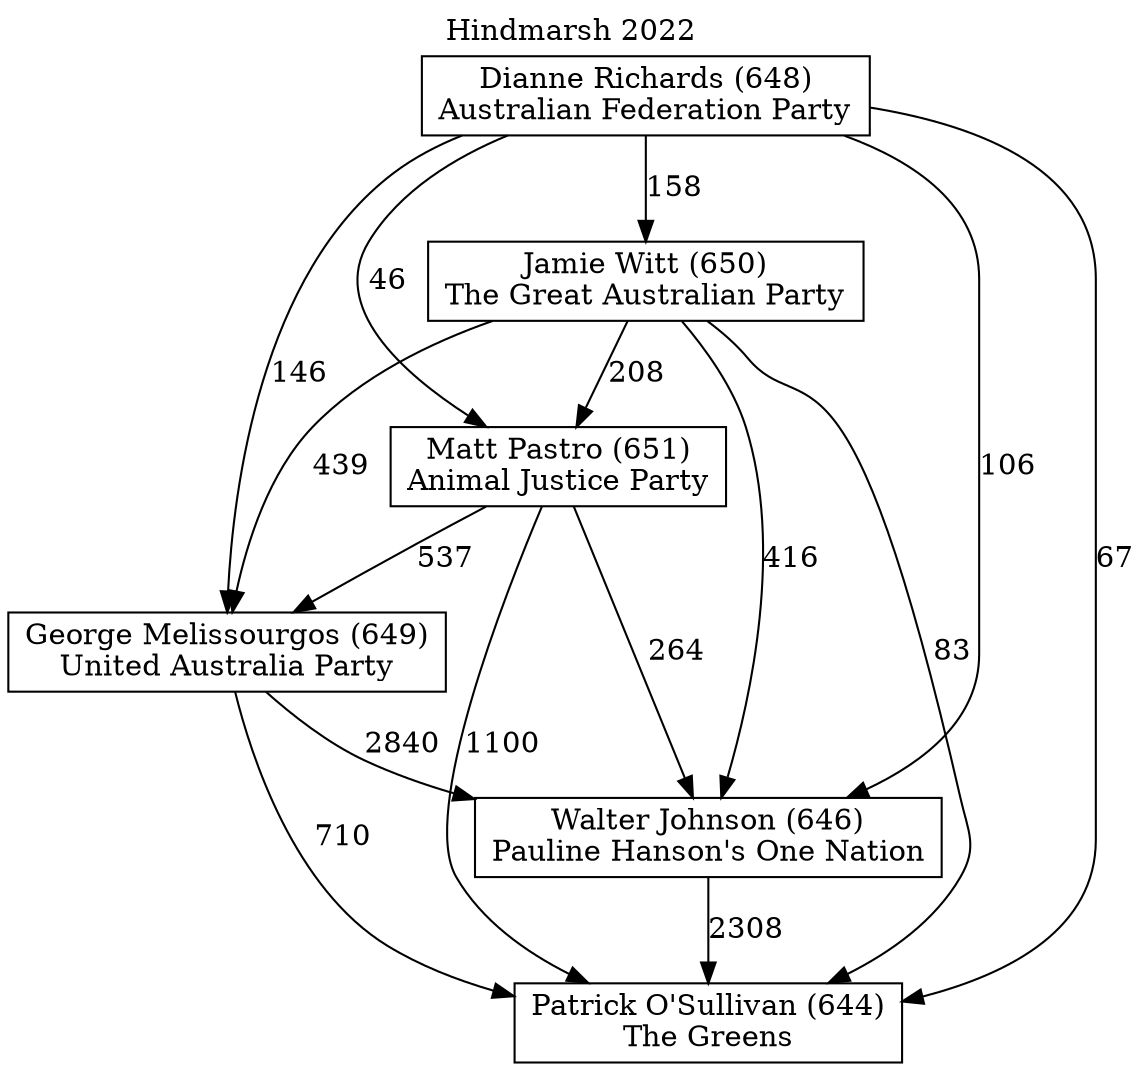// House preference flow
digraph "Patrick O'Sullivan (644)_Hindmarsh_2022" {
	graph [label="Hindmarsh 2022" labelloc=t mclimit=10]
	node [shape=box]
	"George Melissourgos (649)" [label="George Melissourgos (649)
United Australia Party"]
	"Jamie Witt (650)" [label="Jamie Witt (650)
The Great Australian Party"]
	"Patrick O'Sullivan (644)" [label="Patrick O'Sullivan (644)
The Greens"]
	"Dianne Richards (648)" [label="Dianne Richards (648)
Australian Federation Party"]
	"Walter Johnson (646)" [label="Walter Johnson (646)
Pauline Hanson's One Nation"]
	"Matt Pastro (651)" [label="Matt Pastro (651)
Animal Justice Party"]
	"Jamie Witt (650)" -> "Walter Johnson (646)" [label=416]
	"Matt Pastro (651)" -> "George Melissourgos (649)" [label=537]
	"Dianne Richards (648)" -> "Patrick O'Sullivan (644)" [label=67]
	"Dianne Richards (648)" -> "George Melissourgos (649)" [label=146]
	"Dianne Richards (648)" -> "Walter Johnson (646)" [label=106]
	"Walter Johnson (646)" -> "Patrick O'Sullivan (644)" [label=2308]
	"Jamie Witt (650)" -> "George Melissourgos (649)" [label=439]
	"Matt Pastro (651)" -> "Walter Johnson (646)" [label=264]
	"Jamie Witt (650)" -> "Patrick O'Sullivan (644)" [label=83]
	"George Melissourgos (649)" -> "Walter Johnson (646)" [label=2840]
	"Dianne Richards (648)" -> "Matt Pastro (651)" [label=46]
	"Dianne Richards (648)" -> "Jamie Witt (650)" [label=158]
	"George Melissourgos (649)" -> "Patrick O'Sullivan (644)" [label=710]
	"Matt Pastro (651)" -> "Patrick O'Sullivan (644)" [label=1100]
	"Jamie Witt (650)" -> "Matt Pastro (651)" [label=208]
}

